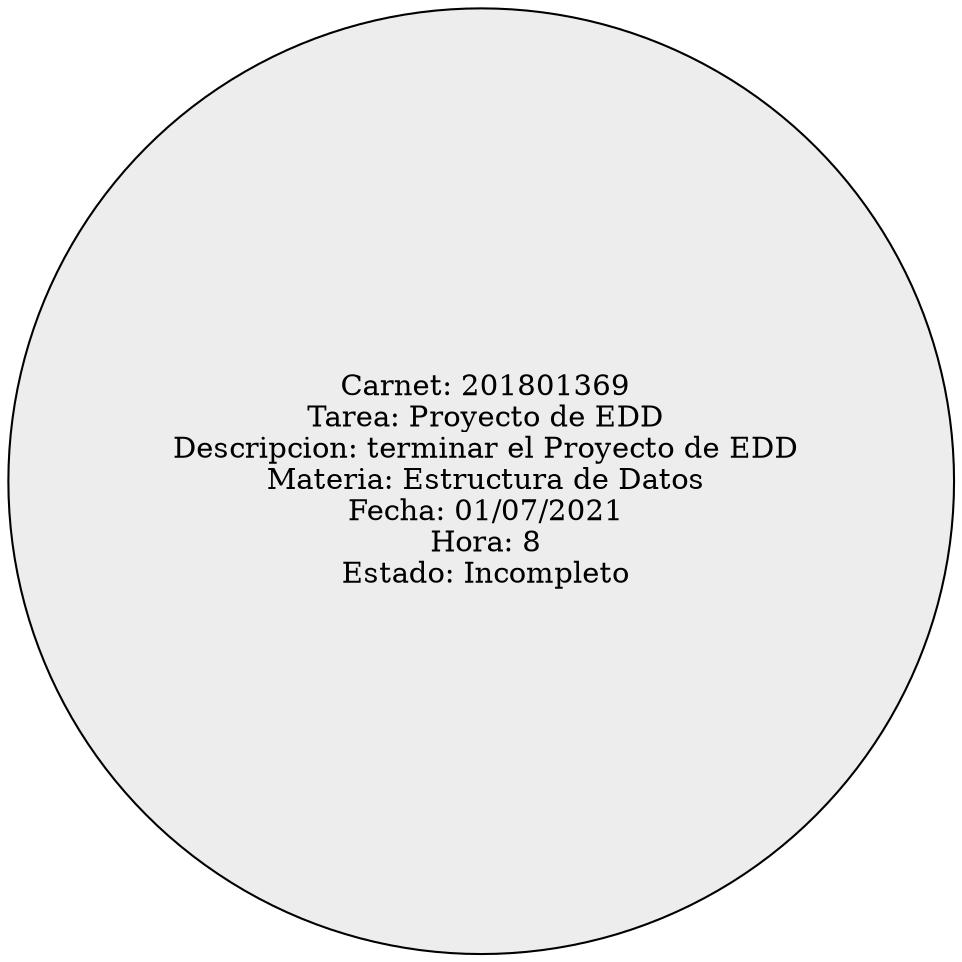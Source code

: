 digraph G { 
rankdir=TB; 
node [shape = circle, color=black , style=filled, fillcolor=gray93];
Node0[label=" Carnet: 201801369\n Tarea: Proyecto de EDD\n Descripcion: terminar el Proyecto de EDD\n Materia: Estructura de Datos\n Fecha: 01/07/2021\n Hora: 8\n Estado: Incompleto"];
} 
